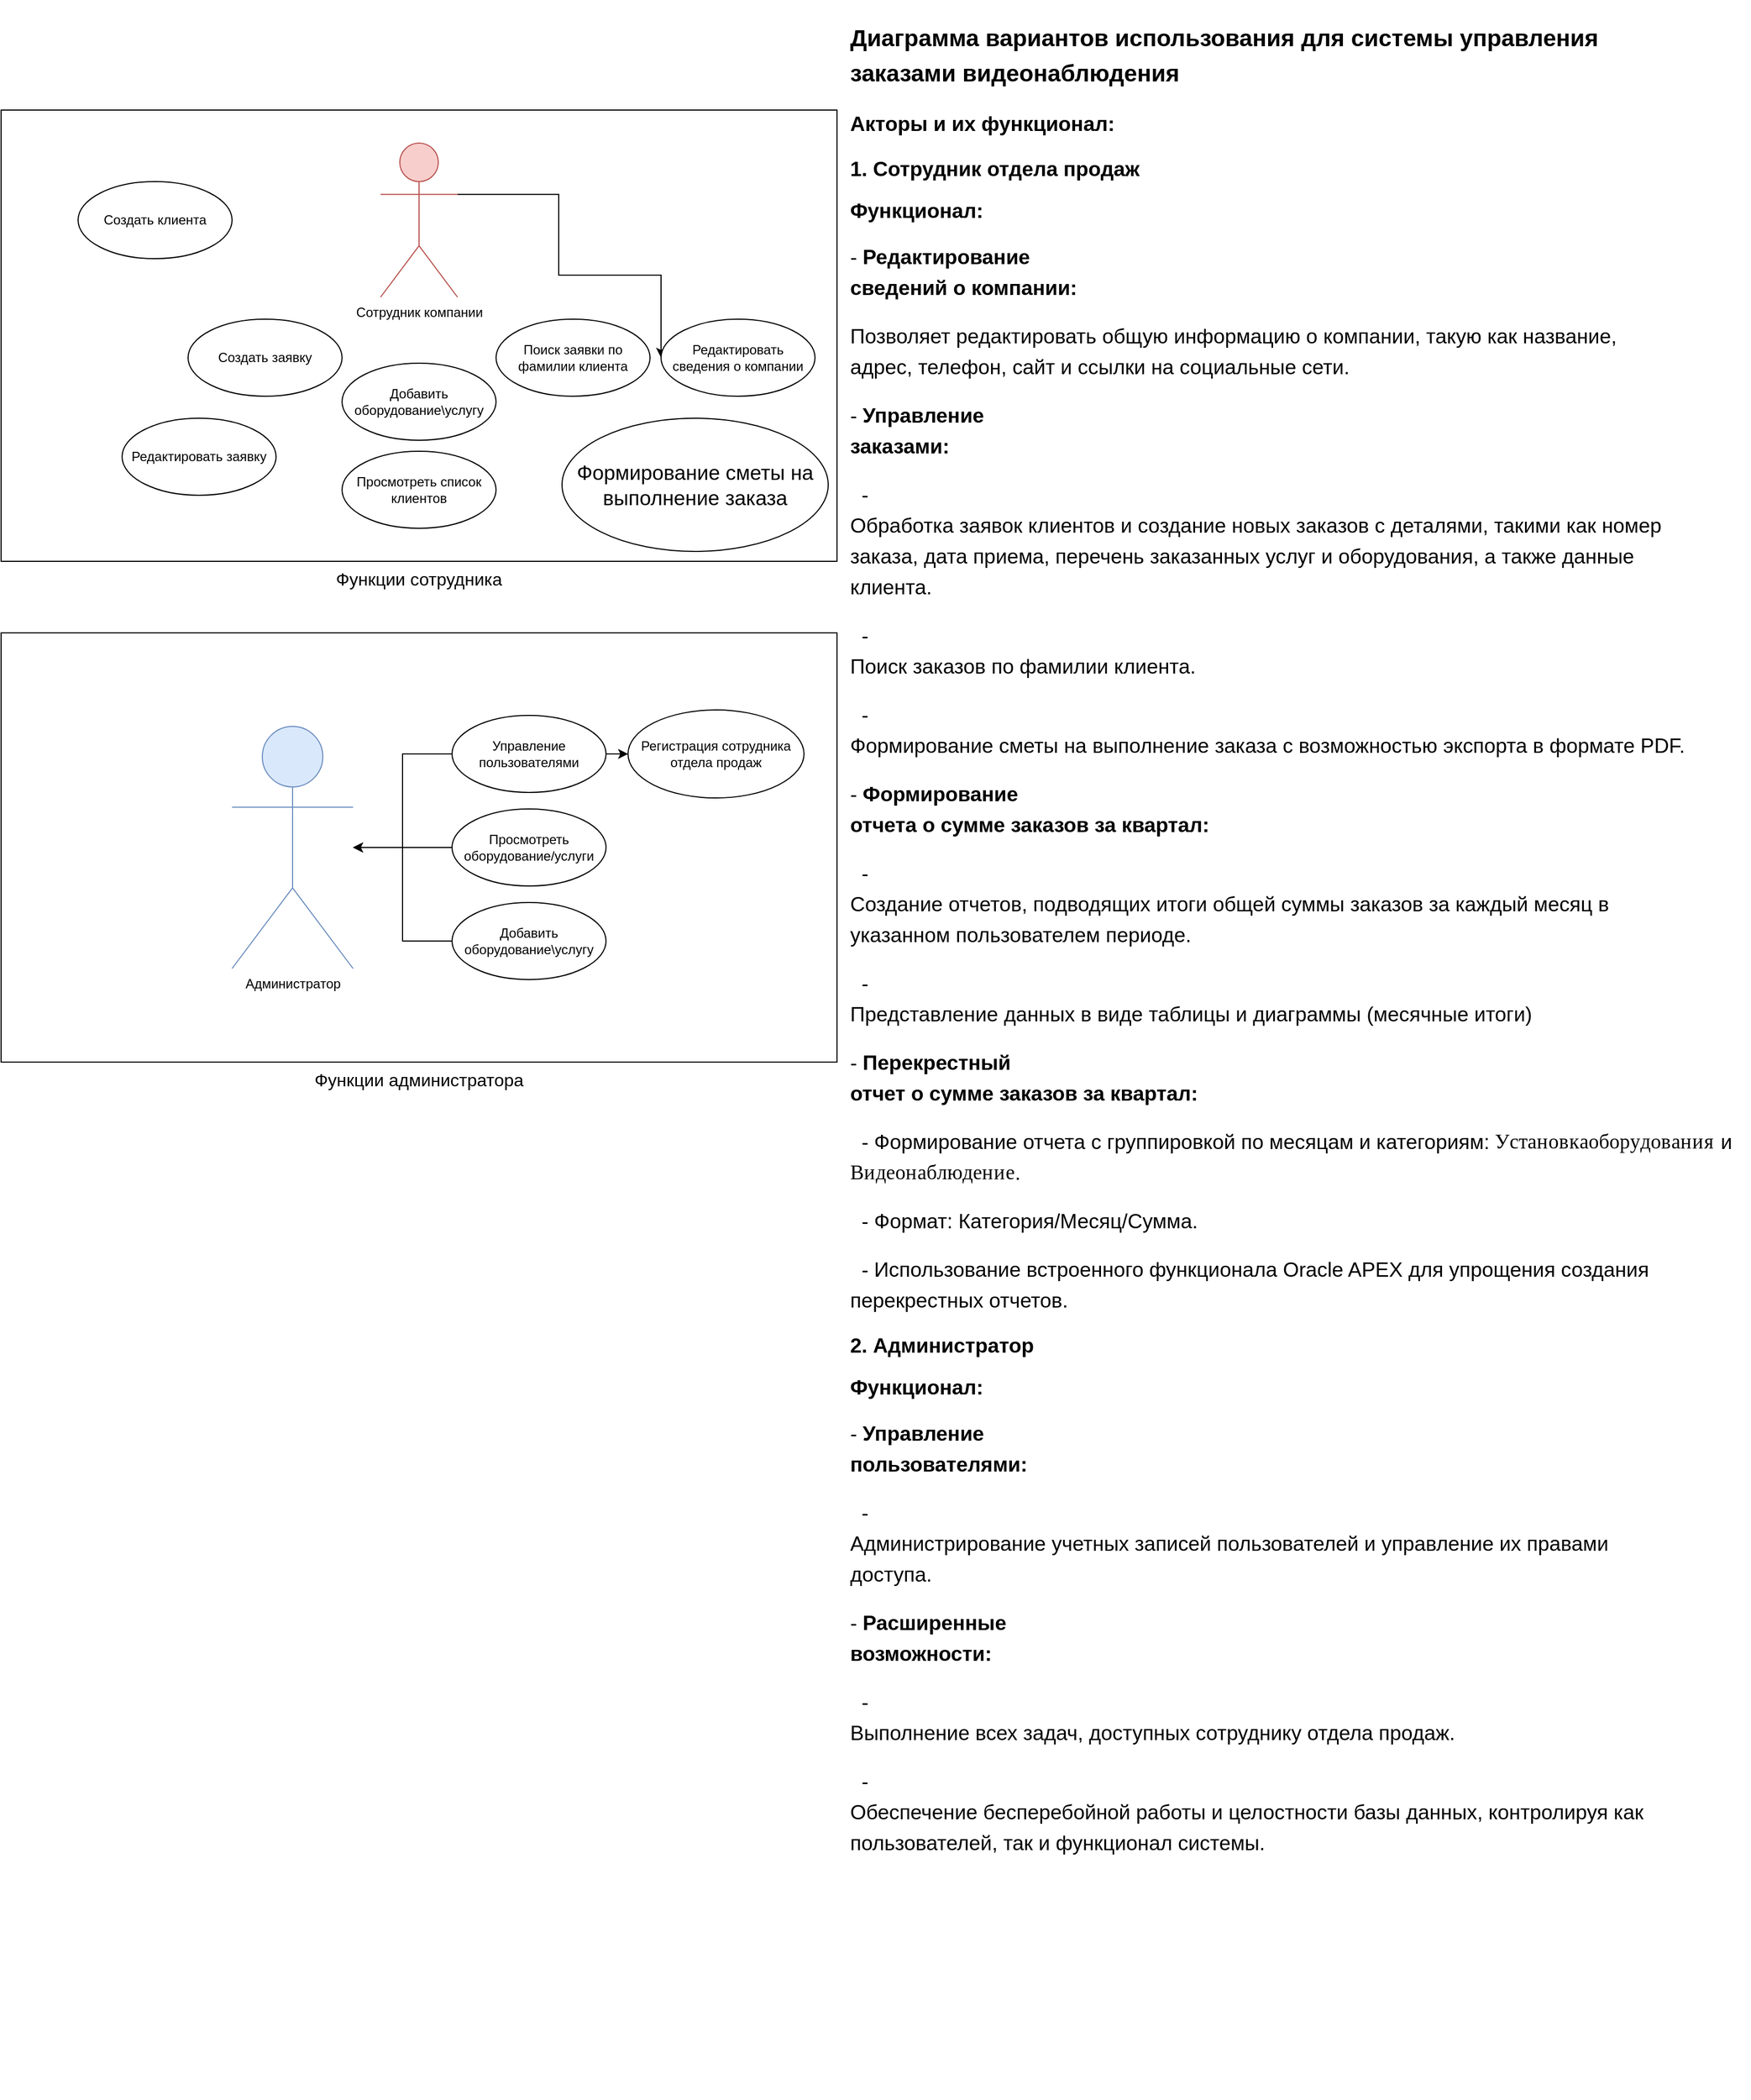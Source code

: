<mxfile version="25.0.1">
  <diagram name="Страница — 1" id="PVugiQpbwFdGh3HvbZJp">
    <mxGraphModel dx="881" dy="1618" grid="1" gridSize="10" guides="1" tooltips="1" connect="1" arrows="1" fold="1" page="1" pageScale="1" pageWidth="827" pageHeight="1169" math="0" shadow="0">
      <root>
        <mxCell id="0" />
        <mxCell id="1" parent="0" />
        <mxCell id="kyWfykQ2zABLwTMB3iNx-63" value="&lt;span style=&quot;font-size: 16px;&quot;&gt;Функции администратора&lt;/span&gt;" style="html=1;whiteSpace=wrap;labelPosition=center;verticalLabelPosition=bottom;align=center;verticalAlign=top;" parent="1" vertex="1">
          <mxGeometry x="100" y="505" width="760" height="390" as="geometry" />
        </mxCell>
        <mxCell id="kyWfykQ2zABLwTMB3iNx-62" value="Функции сотрудника" style="html=1;whiteSpace=wrap;labelPosition=center;verticalLabelPosition=bottom;align=center;verticalAlign=top;fontSize=16;" parent="1" vertex="1">
          <mxGeometry x="100" y="30" width="760" height="410" as="geometry" />
        </mxCell>
        <mxCell id="6UCJ180wbrHKzX48nUY--8" style="edgeStyle=orthogonalEdgeStyle;rounded=0;orthogonalLoop=1;jettySize=auto;html=1;exitX=1;exitY=0.333;exitDx=0;exitDy=0;exitPerimeter=0;entryX=0;entryY=0.5;entryDx=0;entryDy=0;" edge="1" parent="1" source="kyWfykQ2zABLwTMB3iNx-1" target="6UCJ180wbrHKzX48nUY--6">
          <mxGeometry relative="1" as="geometry">
            <Array as="points">
              <mxPoint x="607" y="107" />
              <mxPoint x="607" y="180" />
              <mxPoint x="700" y="180" />
            </Array>
          </mxGeometry>
        </mxCell>
        <mxCell id="kyWfykQ2zABLwTMB3iNx-1" value="Сотрудник компании" style="shape=umlActor;verticalLabelPosition=bottom;verticalAlign=top;html=1;outlineConnect=0;fillColor=#f8cecc;strokeColor=#b85450;" parent="1" vertex="1">
          <mxGeometry x="445" y="60" width="70" height="140" as="geometry" />
        </mxCell>
        <mxCell id="kyWfykQ2zABLwTMB3iNx-2" value="Администратор" style="shape=umlActor;verticalLabelPosition=bottom;verticalAlign=top;html=1;outlineConnect=0;fillColor=#dae8fc;strokeColor=#6c8ebf;" parent="1" vertex="1">
          <mxGeometry x="310" y="590" width="110" height="220" as="geometry" />
        </mxCell>
        <mxCell id="kyWfykQ2zABLwTMB3iNx-6" value="Создать клиента" style="ellipse;whiteSpace=wrap;html=1;" parent="1" vertex="1">
          <mxGeometry x="170" y="95" width="140" height="70" as="geometry" />
        </mxCell>
        <mxCell id="kyWfykQ2zABLwTMB3iNx-7" value="Просмотреть список клиентов" style="ellipse;whiteSpace=wrap;html=1;" parent="1" vertex="1">
          <mxGeometry x="410" y="340" width="140" height="70" as="geometry" />
        </mxCell>
        <mxCell id="kyWfykQ2zABLwTMB3iNx-8" value="Редактировать заявку" style="ellipse;whiteSpace=wrap;html=1;" parent="1" vertex="1">
          <mxGeometry x="210" y="310" width="140" height="70" as="geometry" />
        </mxCell>
        <mxCell id="kyWfykQ2zABLwTMB3iNx-10" value="Поиск заявки по фамилии клиента" style="ellipse;whiteSpace=wrap;html=1;" parent="1" vertex="1">
          <mxGeometry x="550" y="220" width="140" height="70" as="geometry" />
        </mxCell>
        <mxCell id="kyWfykQ2zABLwTMB3iNx-58" style="edgeStyle=orthogonalEdgeStyle;rounded=0;orthogonalLoop=1;jettySize=auto;html=1;exitX=0;exitY=0.5;exitDx=0;exitDy=0;" parent="1" source="kyWfykQ2zABLwTMB3iNx-13" target="kyWfykQ2zABLwTMB3iNx-2" edge="1">
          <mxGeometry relative="1" as="geometry" />
        </mxCell>
        <mxCell id="kyWfykQ2zABLwTMB3iNx-13" value="Просмотреть оборудование/услуги" style="ellipse;whiteSpace=wrap;html=1;" parent="1" vertex="1">
          <mxGeometry x="510" y="665" width="140" height="70" as="geometry" />
        </mxCell>
        <mxCell id="kyWfykQ2zABLwTMB3iNx-59" value="" style="edgeStyle=orthogonalEdgeStyle;rounded=0;orthogonalLoop=1;jettySize=auto;html=1;" parent="1" source="kyWfykQ2zABLwTMB3iNx-14" target="kyWfykQ2zABLwTMB3iNx-2" edge="1">
          <mxGeometry relative="1" as="geometry" />
        </mxCell>
        <mxCell id="kyWfykQ2zABLwTMB3iNx-14" value="Добавить оборудование\услугу" style="ellipse;whiteSpace=wrap;html=1;" parent="1" vertex="1">
          <mxGeometry x="510" y="750" width="140" height="70" as="geometry" />
        </mxCell>
        <mxCell id="kyWfykQ2zABLwTMB3iNx-61" style="edgeStyle=orthogonalEdgeStyle;rounded=0;orthogonalLoop=1;jettySize=auto;html=1;exitX=0;exitY=0.5;exitDx=0;exitDy=0;" parent="1" source="kyWfykQ2zABLwTMB3iNx-15" target="kyWfykQ2zABLwTMB3iNx-2" edge="1">
          <mxGeometry relative="1" as="geometry">
            <Array as="points">
              <mxPoint x="465" y="615" />
              <mxPoint x="465" y="700" />
            </Array>
          </mxGeometry>
        </mxCell>
        <mxCell id="6UCJ180wbrHKzX48nUY--5" style="edgeStyle=orthogonalEdgeStyle;rounded=0;orthogonalLoop=1;jettySize=auto;html=1;exitX=1;exitY=0.5;exitDx=0;exitDy=0;" edge="1" parent="1" source="kyWfykQ2zABLwTMB3iNx-15" target="6UCJ180wbrHKzX48nUY--3">
          <mxGeometry relative="1" as="geometry" />
        </mxCell>
        <mxCell id="kyWfykQ2zABLwTMB3iNx-15" value="Управление пользователями" style="ellipse;whiteSpace=wrap;html=1;" parent="1" vertex="1">
          <mxGeometry x="510" y="580" width="140" height="70" as="geometry" />
        </mxCell>
        <mxCell id="kyWfykQ2zABLwTMB3iNx-5" value="Создать заявку" style="ellipse;whiteSpace=wrap;html=1;" parent="1" vertex="1">
          <mxGeometry x="270" y="220" width="140" height="70" as="geometry" />
        </mxCell>
        <mxCell id="kyWfykQ2zABLwTMB3iNx-9" value="Добавить оборудование\услугу" style="ellipse;whiteSpace=wrap;html=1;" parent="1" vertex="1">
          <mxGeometry x="410" y="260" width="140" height="70" as="geometry" />
        </mxCell>
        <mxCell id="6UCJ180wbrHKzX48nUY--2" value="&lt;p class=&quot;MsoNormal&quot; style=&quot;margin-bottom:12.0pt;text-indent:0cm&quot;&gt;&lt;b style=&quot;mso-bidi-font-weight:normal&quot;&gt;&lt;span style=&quot;font-size:16.0pt;mso-bidi-font-size:&lt;br/&gt;14.0pt;line-height:150%;mso-fareast-font-family:&amp;quot;Times New Roman&amp;quot;;color:black;&lt;br/&gt;mso-fareast-language:RU&quot;&gt;Диаграмма вариантов использования для системы управления&lt;br&gt;заказами видеонаблюдения&lt;/span&gt;&lt;/b&gt;&lt;/p&gt;&lt;p class=&quot;MsoNormal&quot; style=&quot;margin-bottom:12.0pt;text-indent:0cm&quot;&gt;&lt;b style=&quot;mso-bidi-font-weight:normal&quot;&gt;&lt;span style=&quot;font-size:14.0pt;line-height:&lt;br/&gt;150%;mso-fareast-font-family:&amp;quot;Times New Roman&amp;quot;;color:black;mso-fareast-language:&lt;br/&gt;RU&quot;&gt;Акторы и их функционал&lt;/span&gt;&lt;/b&gt;&lt;b style=&quot;mso-bidi-font-weight:normal&quot;&gt;&lt;span style=&quot;font-size:14.0pt;line-height:150%;color:black;mso-fareast-language:JA&quot;&gt;:&lt;/span&gt;&lt;/b&gt;&lt;/p&gt;&lt;p class=&quot;MsoNormal&quot; style=&quot;margin-bottom:12.0pt;text-indent:0cm&quot;&gt;&lt;b style=&quot;mso-bidi-font-weight:normal&quot;&gt;&lt;span style=&quot;font-size:14.0pt;line-height:&lt;br/&gt;150%;mso-fareast-font-family:&amp;quot;Times New Roman&amp;quot;;color:black;mso-fareast-language:&lt;br/&gt;RU&quot;&gt;1. Сотрудник отдела продаж&lt;/span&gt;&lt;/b&gt;&lt;/p&gt;&lt;p class=&quot;MsoNormal&quot; style=&quot;margin-bottom:12.0pt;text-indent:0cm&quot;&gt;&lt;b style=&quot;mso-bidi-font-weight:normal&quot;&gt;&lt;span style=&quot;font-size:14.0pt;line-height:&lt;br/&gt;150%;mso-fareast-font-family:&amp;quot;Times New Roman&amp;quot;;color:black;mso-fareast-language:&lt;br/&gt;RU&quot;&gt;Функционал:&lt;/span&gt;&lt;/b&gt;&lt;/p&gt;&lt;p class=&quot;MsoNormal&quot; style=&quot;margin-bottom:12.0pt;text-indent:0cm&quot;&gt;&lt;span style=&quot;font-size:14.0pt;line-height:150%;mso-fareast-font-family:&amp;quot;Times New Roman&amp;quot;;&lt;br/&gt;color:black;mso-fareast-language:RU&quot;&gt;- &lt;b style=&quot;mso-bidi-font-weight:normal&quot;&gt;Редактирование&lt;br&gt;сведений о компании:&lt;/b&gt;&lt;/span&gt;&lt;/p&gt;&lt;p class=&quot;MsoNormal&quot; style=&quot;margin-bottom:12.0pt;text-indent:0cm&quot;&gt;&lt;span style=&quot;font-size:14.0pt;line-height:150%;mso-fareast-font-family:&amp;quot;Times New Roman&amp;quot;;&lt;br/&gt;color:black;mso-fareast-language:RU&quot;&gt;Позволяет редактировать общую информацию о компании, такую как название,&lt;br&gt;адрес, телефон, сайт и ссылки на социальные сети.&lt;/span&gt;&lt;/p&gt;&lt;p class=&quot;MsoNormal&quot; style=&quot;margin-bottom:12.0pt;text-indent:0cm&quot;&gt;&lt;span style=&quot;font-size:14.0pt;line-height:150%;mso-fareast-font-family:&amp;quot;Times New Roman&amp;quot;;&lt;br/&gt;color:black;mso-fareast-language:RU&quot;&gt;- &lt;b style=&quot;mso-bidi-font-weight:normal&quot;&gt;Управление&lt;br&gt;заказами:&lt;/b&gt;&lt;/span&gt;&lt;/p&gt;&lt;p class=&quot;MsoNormal&quot; style=&quot;margin-bottom:12.0pt;text-indent:0cm&quot;&gt;&lt;span style=&quot;font-size:14.0pt;line-height:150%;mso-fareast-font-family:&amp;quot;Times New Roman&amp;quot;;&lt;br/&gt;color:black;mso-fareast-language:RU&quot;&gt;&lt;span style=&quot;mso-spacerun:yes&quot;&gt;&amp;nbsp; &lt;/span&gt;-&lt;br&gt;Обработка заявок клиентов и создание новых заказов с деталями, такими как номер&lt;br&gt;заказа, дата приема, перечень заказанных услуг и оборудования, а также данные&lt;br&gt;клиента.&lt;/span&gt;&lt;/p&gt;&lt;p class=&quot;MsoNormal&quot; style=&quot;margin-bottom:12.0pt;text-indent:0cm&quot;&gt;&lt;span style=&quot;font-size:14.0pt;line-height:150%;mso-fareast-font-family:&amp;quot;Times New Roman&amp;quot;;&lt;br/&gt;color:black;mso-fareast-language:RU&quot;&gt;&lt;span style=&quot;mso-spacerun:yes&quot;&gt;&amp;nbsp; &lt;/span&gt;-&lt;br&gt;Поиск заказов по фамилии клиента.&lt;/span&gt;&lt;/p&gt;&lt;p class=&quot;MsoNormal&quot; style=&quot;margin-bottom:12.0pt;text-indent:0cm&quot;&gt;&lt;span style=&quot;font-size:14.0pt;line-height:150%;mso-fareast-font-family:&amp;quot;Times New Roman&amp;quot;;&lt;br/&gt;color:black;mso-fareast-language:RU&quot;&gt;&lt;span style=&quot;mso-spacerun:yes&quot;&gt;&amp;nbsp; &lt;/span&gt;-&lt;br&gt;Формирование сметы на выполнение заказа с возможностью экспорта в формате PDF.&lt;/span&gt;&lt;/p&gt;&lt;p class=&quot;MsoNormal&quot; style=&quot;margin-bottom:12.0pt;text-indent:0cm&quot;&gt;&lt;span style=&quot;font-size:14.0pt;line-height:150%;mso-fareast-font-family:&amp;quot;Times New Roman&amp;quot;;&lt;br/&gt;color:black;mso-fareast-language:RU&quot;&gt;- &lt;b style=&quot;mso-bidi-font-weight:normal&quot;&gt;Формирование&lt;br&gt;отчета о сумме заказов за квартал:&lt;/b&gt;&lt;/span&gt;&lt;/p&gt;&lt;p class=&quot;MsoNormal&quot; style=&quot;margin-bottom:12.0pt;text-indent:0cm&quot;&gt;&lt;span style=&quot;font-size:14.0pt;line-height:150%;mso-fareast-font-family:&amp;quot;Times New Roman&amp;quot;;&lt;br/&gt;color:black;mso-fareast-language:RU&quot;&gt;&lt;span style=&quot;mso-spacerun:yes&quot;&gt;&amp;nbsp; &lt;/span&gt;-&lt;br&gt;Создание отчетов, подводящих итоги общей суммы заказов за каждый месяц в&lt;br&gt;указанном пользователем периоде.&lt;/span&gt;&lt;/p&gt;&lt;p class=&quot;MsoNormal&quot; style=&quot;margin-bottom:12.0pt;text-indent:0cm&quot;&gt;&lt;span style=&quot;font-size:14.0pt;line-height:150%;mso-fareast-font-family:&amp;quot;Times New Roman&amp;quot;;&lt;br/&gt;color:black;mso-fareast-language:RU&quot;&gt;&lt;span style=&quot;mso-spacerun:yes&quot;&gt;&amp;nbsp; &lt;/span&gt;-&lt;br&gt;Представление данных в виде таблицы и диаграммы (месячные итоги)&lt;/span&gt;&lt;/p&gt;&lt;p class=&quot;MsoNormal&quot; style=&quot;margin-bottom:12.0pt;text-indent:0cm&quot;&gt;&lt;span style=&quot;font-size:14.0pt;line-height:150%;mso-fareast-font-family:&amp;quot;Times New Roman&amp;quot;;&lt;br/&gt;color:black;mso-fareast-language:RU&quot;&gt;- &lt;b style=&quot;mso-bidi-font-weight:normal&quot;&gt;Перекрестный&lt;br&gt;отчет о сумме заказов за квартал:&lt;/b&gt;&lt;/span&gt;&lt;/p&gt;&lt;p class=&quot;MsoNormal&quot; style=&quot;margin-bottom:12.0pt;text-indent:0cm&quot;&gt;&lt;span style=&quot;font-size:14.0pt;line-height:150%;mso-fareast-font-family:&amp;quot;Times New Roman&amp;quot;;&lt;br/&gt;color:black;mso-fareast-language:RU&quot;&gt;&lt;span style=&quot;mso-spacerun:yes&quot;&gt;&amp;nbsp; &lt;/span&gt;- Формирование отчета с группировкой по месяцам и категориям: `Установка&lt;br&gt;оборудования` и `Видеонаблюдение`.&lt;/span&gt;&lt;/p&gt;&lt;p class=&quot;MsoNormal&quot; style=&quot;margin-bottom:12.0pt;text-indent:0cm&quot;&gt;&lt;span style=&quot;font-size:14.0pt;line-height:150%;mso-fareast-font-family:&amp;quot;Times New Roman&amp;quot;;&lt;br/&gt;color:black;mso-fareast-language:RU&quot;&gt;&lt;span style=&quot;mso-spacerun:yes&quot;&gt;&amp;nbsp;&lt;/span&gt;&lt;span style=&quot;mso-spacerun:yes&quot;&gt;&amp;nbsp;&lt;/span&gt;- Формат: Категория/Месяц/Сумма.&lt;/span&gt;&lt;/p&gt;&lt;p class=&quot;MsoNormal&quot; style=&quot;margin-bottom:12.0pt;text-indent:0cm&quot;&gt;&lt;span style=&quot;font-size:14.0pt;line-height:150%;mso-fareast-font-family:&amp;quot;Times New Roman&amp;quot;;&lt;br/&gt;color:black;mso-fareast-language:RU&quot;&gt;&lt;span style=&quot;mso-spacerun:yes&quot;&gt;&amp;nbsp; &lt;/span&gt;- Использование встроенного функционала Oracle APEX для упрощения создания&lt;br&gt;перекрестных отчетов.&lt;/span&gt;&lt;/p&gt;&lt;p class=&quot;MsoNormal&quot; style=&quot;margin-bottom:12.0pt;text-indent:0cm&quot;&gt;&lt;b style=&quot;mso-bidi-font-weight:normal&quot;&gt;&lt;span style=&quot;font-size:14.0pt;line-height:&lt;br/&gt;150%;mso-fareast-font-family:&amp;quot;Times New Roman&amp;quot;;color:black;mso-fareast-language:&lt;br/&gt;RU&quot;&gt;2. Администратор&lt;/span&gt;&lt;/b&gt;&lt;/p&gt;&lt;p class=&quot;MsoNormal&quot; style=&quot;margin-bottom:12.0pt;text-indent:0cm&quot;&gt;&lt;b style=&quot;mso-bidi-font-weight:normal&quot;&gt;&lt;span style=&quot;font-size:14.0pt;line-height:&lt;br/&gt;150%;mso-fareast-font-family:&amp;quot;Times New Roman&amp;quot;;color:black;mso-fareast-language:&lt;br/&gt;RU&quot;&gt;Функционал:&lt;/span&gt;&lt;/b&gt;&lt;/p&gt;&lt;p class=&quot;MsoNormal&quot; style=&quot;margin-bottom:12.0pt;text-indent:0cm&quot;&gt;&lt;span style=&quot;font-size:14.0pt;line-height:150%;mso-fareast-font-family:&amp;quot;Times New Roman&amp;quot;;&lt;br/&gt;color:black;mso-fareast-language:RU&quot;&gt;- &lt;b style=&quot;mso-bidi-font-weight:normal&quot;&gt;Управление&lt;br&gt;пользователями:&lt;/b&gt;&lt;/span&gt;&lt;/p&gt;&lt;p class=&quot;MsoNormal&quot; style=&quot;margin-bottom:12.0pt;text-indent:0cm&quot;&gt;&lt;span style=&quot;font-size:14.0pt;line-height:150%;mso-fareast-font-family:&amp;quot;Times New Roman&amp;quot;;&lt;br/&gt;color:black;mso-fareast-language:RU&quot;&gt;&lt;span style=&quot;mso-spacerun:yes&quot;&gt;&amp;nbsp; &lt;/span&gt;-&lt;br&gt;Администрирование учетных записей пользователей и управление их правами&lt;br&gt;доступа.&lt;/span&gt;&lt;/p&gt;&lt;p class=&quot;MsoNormal&quot; style=&quot;margin-bottom:12.0pt;text-indent:0cm&quot;&gt;&lt;span style=&quot;font-size:14.0pt;line-height:150%;mso-fareast-font-family:&amp;quot;Times New Roman&amp;quot;;&lt;br/&gt;color:black;mso-fareast-language:RU&quot;&gt;- &lt;b style=&quot;mso-bidi-font-weight:normal&quot;&gt;Расширенные&lt;br&gt;возможности:&lt;/b&gt;&lt;/span&gt;&lt;/p&gt;&lt;p class=&quot;MsoNormal&quot; style=&quot;margin-bottom:12.0pt;text-indent:0cm&quot;&gt;&lt;span style=&quot;font-size:14.0pt;line-height:150%;mso-fareast-font-family:&amp;quot;Times New Roman&amp;quot;;&lt;br/&gt;color:black;mso-fareast-language:RU&quot;&gt;&lt;span style=&quot;mso-spacerun:yes&quot;&gt;&amp;nbsp; &lt;/span&gt;-&lt;br&gt;Выполнение всех задач, доступных сотруднику отдела продаж.&lt;/span&gt;&lt;/p&gt;&lt;p class=&quot;MsoNormal&quot; style=&quot;margin-bottom:12.0pt;text-indent:0cm&quot;&gt;&lt;span style=&quot;font-size:14.0pt;line-height:150%;mso-fareast-font-family:&amp;quot;Times New Roman&amp;quot;;&lt;br/&gt;color:black;mso-fareast-language:RU&quot;&gt;&lt;span style=&quot;mso-spacerun:yes&quot;&gt;&amp;nbsp; &lt;/span&gt;-&lt;br&gt;Обеспечение бесперебойной работы и целостности базы данных, контролируя как&lt;br&gt;пользователей, так и функционал системы.&lt;/span&gt;&lt;/p&gt;" style="text;whiteSpace=wrap;html=1;" vertex="1" parent="1">
          <mxGeometry x="870" y="-70" width="820" height="1907" as="geometry" />
        </mxCell>
        <mxCell id="6UCJ180wbrHKzX48nUY--3" value="Регистрация сотрудника отдела продаж" style="ellipse;whiteSpace=wrap;html=1;" vertex="1" parent="1">
          <mxGeometry x="670" y="575" width="160" height="80" as="geometry" />
        </mxCell>
        <mxCell id="6UCJ180wbrHKzX48nUY--6" value="Редактировать сведения о компании" style="ellipse;whiteSpace=wrap;html=1;" vertex="1" parent="1">
          <mxGeometry x="700" y="220" width="140" height="70" as="geometry" />
        </mxCell>
        <mxCell id="6UCJ180wbrHKzX48nUY--9" value="&lt;span style=&quot;font-size: 18.667px; text-align: left;&quot;&gt;Формирование сметы на выполнение заказа&lt;/span&gt;" style="ellipse;whiteSpace=wrap;html=1;" vertex="1" parent="1">
          <mxGeometry x="610" y="310" width="242" height="121" as="geometry" />
        </mxCell>
      </root>
    </mxGraphModel>
  </diagram>
</mxfile>
